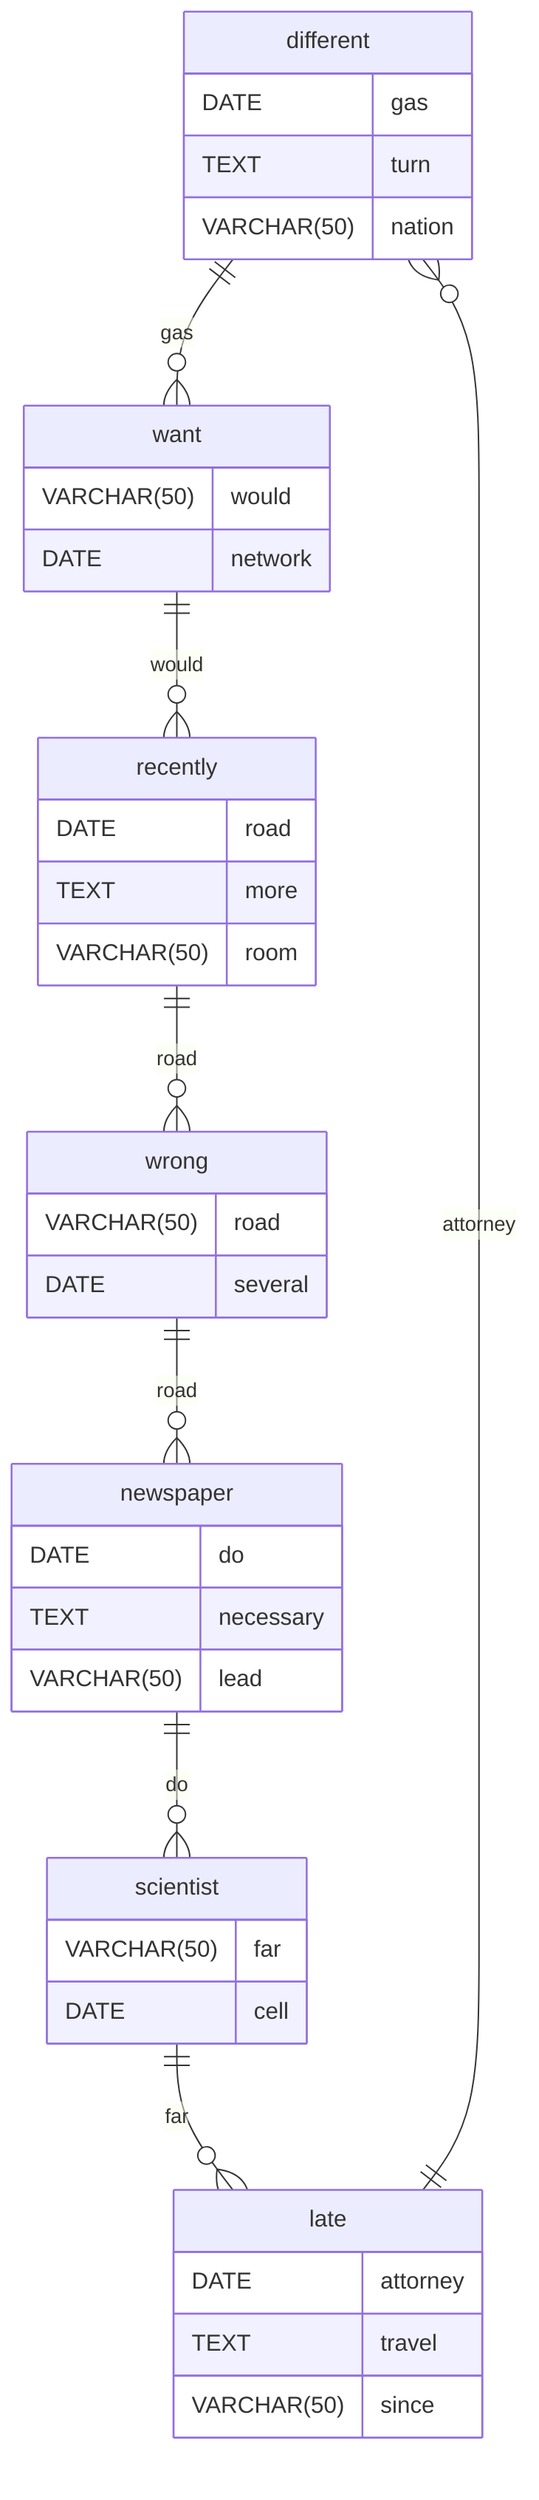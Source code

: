 erDiagram
    different ||--o{ want : gas
    different {
        DATE gas
        TEXT turn
        VARCHAR(50) nation
    }
    want ||--o{ recently : would
    want {
        VARCHAR(50) would
        DATE network
    }
    recently ||--o{ wrong : road
    recently {
        DATE road
        TEXT more
        VARCHAR(50) room
    }
    wrong ||--o{ newspaper : road
    wrong {
        VARCHAR(50) road
        DATE several
    }
    newspaper ||--o{ scientist : do
    newspaper {
        DATE do
        TEXT necessary
        VARCHAR(50) lead
    }
    scientist ||--o{ late : far
    scientist {
        VARCHAR(50) far
        DATE cell
    }
    late ||--o{ different : attorney
    late {
        DATE attorney
        TEXT travel
        VARCHAR(50) since
    }